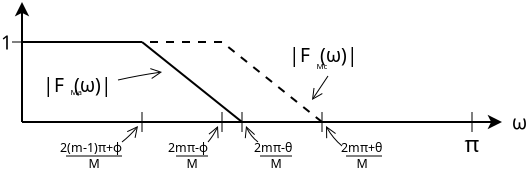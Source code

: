 <?xml version="1.0" encoding="UTF-8"?>
<dia:diagram xmlns:dia="http://www.lysator.liu.se/~alla/dia/">
  <dia:layer name="Background" visible="true" active="true">
    <dia:object type="Standard - Line" version="0" id="O0">
      <dia:attribute name="obj_pos">
        <dia:point val="5,74"/>
      </dia:attribute>
      <dia:attribute name="obj_bb">
        <dia:rectangle val="4.638,73.95;5.362,80.05"/>
      </dia:attribute>
      <dia:attribute name="conn_endpoints">
        <dia:point val="5,74"/>
        <dia:point val="5,80"/>
      </dia:attribute>
      <dia:attribute name="numcp">
        <dia:int val="1"/>
      </dia:attribute>
      <dia:attribute name="start_arrow">
        <dia:enum val="22"/>
      </dia:attribute>
      <dia:attribute name="start_arrow_length">
        <dia:real val="0.5"/>
      </dia:attribute>
      <dia:attribute name="start_arrow_width">
        <dia:real val="0.5"/>
      </dia:attribute>
    </dia:object>
    <dia:object type="Standard - Line" version="0" id="O1">
      <dia:attribute name="obj_pos">
        <dia:point val="5,80"/>
      </dia:attribute>
      <dia:attribute name="obj_bb">
        <dia:rectangle val="4.95,79.638;29.112,80.362"/>
      </dia:attribute>
      <dia:attribute name="conn_endpoints">
        <dia:point val="5,80"/>
        <dia:point val="29,80"/>
      </dia:attribute>
      <dia:attribute name="numcp">
        <dia:int val="1"/>
      </dia:attribute>
      <dia:attribute name="end_arrow">
        <dia:enum val="22"/>
      </dia:attribute>
      <dia:attribute name="end_arrow_length">
        <dia:real val="0.5"/>
      </dia:attribute>
      <dia:attribute name="end_arrow_width">
        <dia:real val="0.5"/>
      </dia:attribute>
    </dia:object>
    <dia:object type="Standard - Text" version="1" id="O2">
      <dia:attribute name="obj_pos">
        <dia:point val="29.5,80"/>
      </dia:attribute>
      <dia:attribute name="obj_bb">
        <dia:rectangle val="29.5,79.275;30.1,80.725"/>
      </dia:attribute>
      <dia:attribute name="text">
        <dia:composite type="text">
          <dia:attribute name="string">
            <dia:string>#ω#</dia:string>
          </dia:attribute>
          <dia:attribute name="font">
            <dia:font family="STIX" style="0" name="Courier"/>
          </dia:attribute>
          <dia:attribute name="height">
            <dia:real val="1.2"/>
          </dia:attribute>
          <dia:attribute name="pos">
            <dia:point val="29.5,80.257"/>
          </dia:attribute>
          <dia:attribute name="color">
            <dia:color val="#000000"/>
          </dia:attribute>
          <dia:attribute name="alignment">
            <dia:enum val="0"/>
          </dia:attribute>
        </dia:composite>
      </dia:attribute>
      <dia:attribute name="valign">
        <dia:enum val="2"/>
      </dia:attribute>
    </dia:object>
    <dia:object type="Standard - Line" version="0" id="O3">
      <dia:attribute name="obj_pos">
        <dia:point val="27.5,79.5"/>
      </dia:attribute>
      <dia:attribute name="obj_bb">
        <dia:rectangle val="27.49,79.49;27.51,80.51"/>
      </dia:attribute>
      <dia:attribute name="conn_endpoints">
        <dia:point val="27.5,79.5"/>
        <dia:point val="27.5,80.5"/>
      </dia:attribute>
      <dia:attribute name="numcp">
        <dia:int val="1"/>
      </dia:attribute>
      <dia:attribute name="line_width">
        <dia:real val="0.02"/>
      </dia:attribute>
    </dia:object>
    <dia:object type="Standard - Line" version="0" id="O4">
      <dia:attribute name="obj_pos">
        <dia:point val="5.5,76"/>
      </dia:attribute>
      <dia:attribute name="obj_bb">
        <dia:rectangle val="4.49,75.99;5.51,76.01"/>
      </dia:attribute>
      <dia:attribute name="conn_endpoints">
        <dia:point val="5.5,76"/>
        <dia:point val="4.5,76"/>
      </dia:attribute>
      <dia:attribute name="numcp">
        <dia:int val="1"/>
      </dia:attribute>
      <dia:attribute name="line_width">
        <dia:real val="0.02"/>
      </dia:attribute>
    </dia:object>
    <dia:object type="Standard - Text" version="1" id="O5">
      <dia:attribute name="obj_pos">
        <dia:point val="27.5,81.5"/>
      </dia:attribute>
      <dia:attribute name="obj_bb">
        <dia:rectangle val="27.218,80.345;27.782,82.05"/>
      </dia:attribute>
      <dia:attribute name="text">
        <dia:composite type="text">
          <dia:attribute name="string">
            <dia:string>#π#</dia:string>
          </dia:attribute>
          <dia:attribute name="font">
            <dia:font family="STIX" style="0" name="Courier"/>
          </dia:attribute>
          <dia:attribute name="height">
            <dia:real val="1.411"/>
          </dia:attribute>
          <dia:attribute name="pos">
            <dia:point val="27.5,81.5"/>
          </dia:attribute>
          <dia:attribute name="color">
            <dia:color val="#000000"/>
          </dia:attribute>
          <dia:attribute name="alignment">
            <dia:enum val="1"/>
          </dia:attribute>
        </dia:composite>
      </dia:attribute>
      <dia:attribute name="valign">
        <dia:enum val="3"/>
      </dia:attribute>
    </dia:object>
    <dia:object type="Standard - Line" version="0" id="O6">
      <dia:attribute name="obj_pos">
        <dia:point val="16,79.5"/>
      </dia:attribute>
      <dia:attribute name="obj_bb">
        <dia:rectangle val="15.99,79.49;16.01,80.51"/>
      </dia:attribute>
      <dia:attribute name="conn_endpoints">
        <dia:point val="16,79.5"/>
        <dia:point val="16,80.5"/>
      </dia:attribute>
      <dia:attribute name="numcp">
        <dia:int val="1"/>
      </dia:attribute>
      <dia:attribute name="line_width">
        <dia:real val="0.02"/>
      </dia:attribute>
    </dia:object>
    <dia:object type="Standard - Line" version="0" id="O7">
      <dia:attribute name="obj_pos">
        <dia:point val="20,79.5"/>
      </dia:attribute>
      <dia:attribute name="obj_bb">
        <dia:rectangle val="19.99,79.49;20.01,80.51"/>
      </dia:attribute>
      <dia:attribute name="conn_endpoints">
        <dia:point val="20,79.5"/>
        <dia:point val="20,80.5"/>
      </dia:attribute>
      <dia:attribute name="numcp">
        <dia:int val="1"/>
      </dia:attribute>
      <dia:attribute name="line_width">
        <dia:real val="0.02"/>
      </dia:attribute>
    </dia:object>
    <dia:object type="Standard - Text" version="1" id="O8">
      <dia:attribute name="obj_pos">
        <dia:point val="4.5,76"/>
      </dia:attribute>
      <dia:attribute name="obj_bb">
        <dia:rectangle val="4.02,75.275;4.5,76.725"/>
      </dia:attribute>
      <dia:attribute name="text">
        <dia:composite type="text">
          <dia:attribute name="string">
            <dia:string>#1#</dia:string>
          </dia:attribute>
          <dia:attribute name="font">
            <dia:font family="STIX" style="0" name="Courier"/>
          </dia:attribute>
          <dia:attribute name="height">
            <dia:real val="1.2"/>
          </dia:attribute>
          <dia:attribute name="pos">
            <dia:point val="4.5,76.257"/>
          </dia:attribute>
          <dia:attribute name="color">
            <dia:color val="#000000"/>
          </dia:attribute>
          <dia:attribute name="alignment">
            <dia:enum val="2"/>
          </dia:attribute>
        </dia:composite>
      </dia:attribute>
      <dia:attribute name="valign">
        <dia:enum val="2"/>
      </dia:attribute>
    </dia:object>
    <dia:object type="Standard - Line" version="0" id="O9">
      <dia:attribute name="obj_pos">
        <dia:point val="20,80"/>
      </dia:attribute>
      <dia:attribute name="obj_bb">
        <dia:rectangle val="14.93,75.93;20.07,80.07"/>
      </dia:attribute>
      <dia:attribute name="conn_endpoints">
        <dia:point val="20,80"/>
        <dia:point val="15,76"/>
      </dia:attribute>
      <dia:attribute name="numcp">
        <dia:int val="1"/>
      </dia:attribute>
      <dia:attribute name="line_style">
        <dia:enum val="1"/>
      </dia:attribute>
      <dia:attribute name="dashlength">
        <dia:real val="0.4"/>
      </dia:attribute>
      <dia:connections>
        <dia:connection handle="0" to="O7" connection="0"/>
      </dia:connections>
    </dia:object>
    <dia:object type="Standard - Line" version="0" id="O10">
      <dia:attribute name="obj_pos">
        <dia:point val="5,76"/>
      </dia:attribute>
      <dia:attribute name="obj_bb">
        <dia:rectangle val="4.95,75.95;11.05,76.05"/>
      </dia:attribute>
      <dia:attribute name="conn_endpoints">
        <dia:point val="5,76"/>
        <dia:point val="11,76"/>
      </dia:attribute>
      <dia:attribute name="numcp">
        <dia:int val="1"/>
      </dia:attribute>
      <dia:connections>
        <dia:connection handle="0" to="O4" connection="0"/>
      </dia:connections>
    </dia:object>
    <dia:object type="Standard - Line" version="0" id="O11">
      <dia:attribute name="obj_pos">
        <dia:point val="16,80"/>
      </dia:attribute>
      <dia:attribute name="obj_bb">
        <dia:rectangle val="10.93,75.93;16.07,80.07"/>
      </dia:attribute>
      <dia:attribute name="conn_endpoints">
        <dia:point val="16,80"/>
        <dia:point val="11,76"/>
      </dia:attribute>
      <dia:attribute name="numcp">
        <dia:int val="1"/>
      </dia:attribute>
      <dia:connections>
        <dia:connection handle="0" to="O6" connection="0"/>
      </dia:connections>
    </dia:object>
    <dia:object type="Standard - Arc" version="0" id="O12">
      <dia:attribute name="obj_pos">
        <dia:point val="10.8,80.2"/>
      </dia:attribute>
      <dia:attribute name="obj_bb">
        <dia:rectangle val="9.965,80.165;10.835,81.035"/>
      </dia:attribute>
      <dia:attribute name="conn_endpoints">
        <dia:point val="10.8,80.2"/>
        <dia:point val="10,81"/>
      </dia:attribute>
      <dia:attribute name="curve_distance">
        <dia:real val="-0.034"/>
      </dia:attribute>
      <dia:attribute name="line_width">
        <dia:real val="0.05"/>
      </dia:attribute>
      <dia:attribute name="start_arrow">
        <dia:enum val="1"/>
      </dia:attribute>
      <dia:attribute name="start_arrow_length">
        <dia:real val="0.5"/>
      </dia:attribute>
      <dia:attribute name="start_arrow_width">
        <dia:real val="0.5"/>
      </dia:attribute>
    </dia:object>
    <dia:object type="Standard - Arc" version="0" id="O13">
      <dia:attribute name="obj_pos">
        <dia:point val="16.8,81"/>
      </dia:attribute>
      <dia:attribute name="obj_bb">
        <dia:rectangle val="16.132,80.165;16.835,81.035"/>
      </dia:attribute>
      <dia:attribute name="conn_endpoints">
        <dia:point val="16.8,81"/>
        <dia:point val="16.2,80.2"/>
      </dia:attribute>
      <dia:attribute name="curve_distance">
        <dia:real val="-0.07"/>
      </dia:attribute>
      <dia:attribute name="line_width">
        <dia:real val="0.05"/>
      </dia:attribute>
      <dia:attribute name="end_arrow">
        <dia:enum val="1"/>
      </dia:attribute>
      <dia:attribute name="end_arrow_length">
        <dia:real val="0.5"/>
      </dia:attribute>
      <dia:attribute name="end_arrow_width">
        <dia:real val="0.5"/>
      </dia:attribute>
    </dia:object>
    <dia:object type="Standard - Arc" version="0" id="O14">
      <dia:attribute name="obj_pos">
        <dia:point val="14.3,81"/>
      </dia:attribute>
      <dia:attribute name="obj_bb">
        <dia:rectangle val="14.266,80.166;14.838,81.034"/>
      </dia:attribute>
      <dia:attribute name="conn_endpoints">
        <dia:point val="14.3,81"/>
        <dia:point val="14.8,80.2"/>
      </dia:attribute>
      <dia:attribute name="curve_distance">
        <dia:real val="0.034"/>
      </dia:attribute>
      <dia:attribute name="line_width">
        <dia:real val="0.05"/>
      </dia:attribute>
      <dia:attribute name="end_arrow">
        <dia:enum val="1"/>
      </dia:attribute>
      <dia:attribute name="end_arrow_length">
        <dia:real val="0.5"/>
      </dia:attribute>
      <dia:attribute name="end_arrow_width">
        <dia:real val="0.5"/>
      </dia:attribute>
    </dia:object>
    <dia:object type="Standard - Arc" version="0" id="O15">
      <dia:attribute name="obj_pos">
        <dia:point val="12,77.5"/>
      </dia:attribute>
      <dia:attribute name="obj_bb">
        <dia:rectangle val="9.771,77.292;12.029,77.929"/>
      </dia:attribute>
      <dia:attribute name="conn_endpoints">
        <dia:point val="12,77.5"/>
        <dia:point val="9.8,77.9"/>
      </dia:attribute>
      <dia:attribute name="curve_distance">
        <dia:real val="0.023"/>
      </dia:attribute>
      <dia:attribute name="line_width">
        <dia:real val="0.05"/>
      </dia:attribute>
      <dia:attribute name="start_arrow">
        <dia:enum val="1"/>
      </dia:attribute>
      <dia:attribute name="start_arrow_length">
        <dia:real val="0.5"/>
      </dia:attribute>
      <dia:attribute name="start_arrow_width">
        <dia:real val="0.5"/>
      </dia:attribute>
    </dia:object>
    <dia:object type="Standard - Line" version="0" id="O16">
      <dia:attribute name="obj_pos">
        <dia:point val="15,79.5"/>
      </dia:attribute>
      <dia:attribute name="obj_bb">
        <dia:rectangle val="14.99,79.49;15.01,80.51"/>
      </dia:attribute>
      <dia:attribute name="conn_endpoints">
        <dia:point val="15,79.5"/>
        <dia:point val="15,80.5"/>
      </dia:attribute>
      <dia:attribute name="numcp">
        <dia:int val="1"/>
      </dia:attribute>
      <dia:attribute name="line_width">
        <dia:real val="0.02"/>
      </dia:attribute>
    </dia:object>
    <dia:object type="Standard - Arc" version="0" id="O17">
      <dia:attribute name="obj_pos">
        <dia:point val="21,81.2"/>
      </dia:attribute>
      <dia:attribute name="obj_bb">
        <dia:rectangle val="20.165,80.165;21.035,81.235"/>
      </dia:attribute>
      <dia:attribute name="conn_endpoints">
        <dia:point val="21,81.2"/>
        <dia:point val="20.2,80.2"/>
      </dia:attribute>
      <dia:attribute name="curve_distance">
        <dia:real val="-0.063"/>
      </dia:attribute>
      <dia:attribute name="line_width">
        <dia:real val="0.05"/>
      </dia:attribute>
      <dia:attribute name="end_arrow">
        <dia:enum val="1"/>
      </dia:attribute>
      <dia:attribute name="end_arrow_length">
        <dia:real val="0.5"/>
      </dia:attribute>
      <dia:attribute name="end_arrow_width">
        <dia:real val="0.5"/>
      </dia:attribute>
    </dia:object>
    <dia:group>
      <dia:object type="Standard - Text" version="1" id="O18">
        <dia:attribute name="obj_pos">
          <dia:point val="18.5,81.5"/>
        </dia:attribute>
        <dia:attribute name="obj_bb">
          <dia:rectangle val="16.883,80.862;18.5,81.802"/>
        </dia:attribute>
        <dia:attribute name="text">
          <dia:composite type="text">
            <dia:attribute name="string">
              <dia:string>#2mπ-θ#</dia:string>
            </dia:attribute>
            <dia:attribute name="font">
              <dia:font family="STIX" style="0" name="Courier"/>
            </dia:attribute>
            <dia:attribute name="height">
              <dia:real val="0.776"/>
            </dia:attribute>
            <dia:attribute name="pos">
              <dia:point val="18.5,81.5"/>
            </dia:attribute>
            <dia:attribute name="color">
              <dia:color val="#000000"/>
            </dia:attribute>
            <dia:attribute name="alignment">
              <dia:enum val="2"/>
            </dia:attribute>
          </dia:composite>
        </dia:attribute>
        <dia:attribute name="valign">
          <dia:enum val="3"/>
        </dia:attribute>
      </dia:object>
      <dia:object type="Standard - Line" version="0" id="O19">
        <dia:attribute name="obj_pos">
          <dia:point val="16.9,81.7"/>
        </dia:attribute>
        <dia:attribute name="obj_bb">
          <dia:rectangle val="16.875,81.675;18.525,81.725"/>
        </dia:attribute>
        <dia:attribute name="conn_endpoints">
          <dia:point val="16.9,81.7"/>
          <dia:point val="18.5,81.7"/>
        </dia:attribute>
        <dia:attribute name="numcp">
          <dia:int val="1"/>
        </dia:attribute>
        <dia:attribute name="line_width">
          <dia:real val="0.05"/>
        </dia:attribute>
      </dia:object>
      <dia:object type="Standard - Text" version="1" id="O20">
        <dia:attribute name="obj_pos">
          <dia:point val="17.7,82.3"/>
        </dia:attribute>
        <dia:attribute name="obj_bb">
          <dia:rectangle val="17.433,81.725;17.968,82.445"/>
        </dia:attribute>
        <dia:attribute name="text">
          <dia:composite type="text">
            <dia:attribute name="string">
              <dia:string>#M#</dia:string>
            </dia:attribute>
            <dia:attribute name="font">
              <dia:font family="sans" style="0" name="Helvetica"/>
            </dia:attribute>
            <dia:attribute name="height">
              <dia:real val="0.776"/>
            </dia:attribute>
            <dia:attribute name="pos">
              <dia:point val="17.7,82.3"/>
            </dia:attribute>
            <dia:attribute name="color">
              <dia:color val="#000000"/>
            </dia:attribute>
            <dia:attribute name="alignment">
              <dia:enum val="1"/>
            </dia:attribute>
          </dia:composite>
        </dia:attribute>
        <dia:attribute name="valign">
          <dia:enum val="3"/>
        </dia:attribute>
      </dia:object>
    </dia:group>
    <dia:group>
      <dia:object type="Standard - Text" version="1" id="O21">
        <dia:attribute name="obj_pos">
          <dia:point val="23,81.5"/>
        </dia:attribute>
        <dia:attribute name="obj_bb">
          <dia:rectangle val="21.165,80.862;23,81.802"/>
        </dia:attribute>
        <dia:attribute name="text">
          <dia:composite type="text">
            <dia:attribute name="string">
              <dia:string>#2mπ+θ#</dia:string>
            </dia:attribute>
            <dia:attribute name="font">
              <dia:font family="STIX" style="0" name="Courier"/>
            </dia:attribute>
            <dia:attribute name="height">
              <dia:real val="0.776"/>
            </dia:attribute>
            <dia:attribute name="pos">
              <dia:point val="23,81.5"/>
            </dia:attribute>
            <dia:attribute name="color">
              <dia:color val="#000000"/>
            </dia:attribute>
            <dia:attribute name="alignment">
              <dia:enum val="2"/>
            </dia:attribute>
          </dia:composite>
        </dia:attribute>
        <dia:attribute name="valign">
          <dia:enum val="3"/>
        </dia:attribute>
      </dia:object>
      <dia:object type="Standard - Line" version="0" id="O22">
        <dia:attribute name="obj_pos">
          <dia:point val="21.2,81.7"/>
        </dia:attribute>
        <dia:attribute name="obj_bb">
          <dia:rectangle val="21.175,81.675;23.025,81.725"/>
        </dia:attribute>
        <dia:attribute name="conn_endpoints">
          <dia:point val="21.2,81.7"/>
          <dia:point val="23,81.7"/>
        </dia:attribute>
        <dia:attribute name="numcp">
          <dia:int val="1"/>
        </dia:attribute>
        <dia:attribute name="line_width">
          <dia:real val="0.05"/>
        </dia:attribute>
      </dia:object>
      <dia:object type="Standard - Text" version="1" id="O23">
        <dia:attribute name="obj_pos">
          <dia:point val="22,82.3"/>
        </dia:attribute>
        <dia:attribute name="obj_bb">
          <dia:rectangle val="21.733,81.725;22.267,82.445"/>
        </dia:attribute>
        <dia:attribute name="text">
          <dia:composite type="text">
            <dia:attribute name="string">
              <dia:string>#M#</dia:string>
            </dia:attribute>
            <dia:attribute name="font">
              <dia:font family="sans" style="0" name="Helvetica"/>
            </dia:attribute>
            <dia:attribute name="height">
              <dia:real val="0.776"/>
            </dia:attribute>
            <dia:attribute name="pos">
              <dia:point val="22,82.3"/>
            </dia:attribute>
            <dia:attribute name="color">
              <dia:color val="#000000"/>
            </dia:attribute>
            <dia:attribute name="alignment">
              <dia:enum val="1"/>
            </dia:attribute>
          </dia:composite>
        </dia:attribute>
        <dia:attribute name="valign">
          <dia:enum val="3"/>
        </dia:attribute>
      </dia:object>
    </dia:group>
    <dia:object type="Standard - Line" version="0" id="O24">
      <dia:attribute name="obj_pos">
        <dia:point val="9,76"/>
      </dia:attribute>
      <dia:attribute name="obj_bb">
        <dia:rectangle val="8.95,75.95;15.05,76.05"/>
      </dia:attribute>
      <dia:attribute name="conn_endpoints">
        <dia:point val="9,76"/>
        <dia:point val="15,76"/>
      </dia:attribute>
      <dia:attribute name="numcp">
        <dia:int val="1"/>
      </dia:attribute>
      <dia:attribute name="line_style">
        <dia:enum val="1"/>
      </dia:attribute>
      <dia:attribute name="dashlength">
        <dia:real val="0.4"/>
      </dia:attribute>
    </dia:object>
    <dia:object type="Standard - Line" version="0" id="O25">
      <dia:attribute name="obj_pos">
        <dia:point val="11,79.5"/>
      </dia:attribute>
      <dia:attribute name="obj_bb">
        <dia:rectangle val="10.99,79.49;11.01,80.51"/>
      </dia:attribute>
      <dia:attribute name="conn_endpoints">
        <dia:point val="11,79.5"/>
        <dia:point val="11,80.5"/>
      </dia:attribute>
      <dia:attribute name="numcp">
        <dia:int val="1"/>
      </dia:attribute>
      <dia:attribute name="line_width">
        <dia:real val="0.02"/>
      </dia:attribute>
    </dia:object>
    <dia:group>
      <dia:object type="Standard - Arc" version="0" id="O26">
        <dia:attribute name="obj_pos">
          <dia:point val="20.3,77.7"/>
        </dia:attribute>
        <dia:attribute name="obj_bb">
          <dia:rectangle val="-nan,-nan;-nan,-nan"/>
        </dia:attribute>
        <dia:attribute name="conn_endpoints">
          <dia:point val="20.3,77.7"/>
          <dia:point val="19.5,78.9"/>
        </dia:attribute>
        <dia:attribute name="curve_distance">
          <dia:real val="-0"/>
        </dia:attribute>
        <dia:attribute name="line_width">
          <dia:real val="0.05"/>
        </dia:attribute>
        <dia:attribute name="end_arrow">
          <dia:enum val="1"/>
        </dia:attribute>
        <dia:attribute name="end_arrow_length">
          <dia:real val="0.5"/>
        </dia:attribute>
        <dia:attribute name="end_arrow_width">
          <dia:real val="0.5"/>
        </dia:attribute>
      </dia:object>
      <dia:object type="Standard - Text" version="1" id="O27">
        <dia:attribute name="obj_pos">
          <dia:point val="14.3,81.5"/>
        </dia:attribute>
        <dia:attribute name="obj_bb">
          <dia:rectangle val="12.602,80.862;14.3,81.802"/>
        </dia:attribute>
        <dia:attribute name="text">
          <dia:composite type="text">
            <dia:attribute name="string">
              <dia:string>#2mπ-ϕ#</dia:string>
            </dia:attribute>
            <dia:attribute name="font">
              <dia:font family="STIX" style="0" name="Courier"/>
            </dia:attribute>
            <dia:attribute name="height">
              <dia:real val="0.776"/>
            </dia:attribute>
            <dia:attribute name="pos">
              <dia:point val="14.3,81.5"/>
            </dia:attribute>
            <dia:attribute name="color">
              <dia:color val="#000000"/>
            </dia:attribute>
            <dia:attribute name="alignment">
              <dia:enum val="2"/>
            </dia:attribute>
          </dia:composite>
        </dia:attribute>
        <dia:attribute name="valign">
          <dia:enum val="3"/>
        </dia:attribute>
      </dia:object>
      <dia:object type="Standard - Line" version="0" id="O28">
        <dia:attribute name="obj_pos">
          <dia:point val="12.7,81.7"/>
        </dia:attribute>
        <dia:attribute name="obj_bb">
          <dia:rectangle val="12.675,81.675;14.325,81.725"/>
        </dia:attribute>
        <dia:attribute name="conn_endpoints">
          <dia:point val="12.7,81.7"/>
          <dia:point val="14.3,81.7"/>
        </dia:attribute>
        <dia:attribute name="numcp">
          <dia:int val="1"/>
        </dia:attribute>
        <dia:attribute name="line_width">
          <dia:real val="0.05"/>
        </dia:attribute>
      </dia:object>
      <dia:object type="Standard - Text" version="1" id="O29">
        <dia:attribute name="obj_pos">
          <dia:point val="13.5,82.3"/>
        </dia:attribute>
        <dia:attribute name="obj_bb">
          <dia:rectangle val="13.232,81.725;13.768,82.445"/>
        </dia:attribute>
        <dia:attribute name="text">
          <dia:composite type="text">
            <dia:attribute name="string">
              <dia:string>#M#</dia:string>
            </dia:attribute>
            <dia:attribute name="font">
              <dia:font family="sans" style="0" name="Helvetica"/>
            </dia:attribute>
            <dia:attribute name="height">
              <dia:real val="0.776"/>
            </dia:attribute>
            <dia:attribute name="pos">
              <dia:point val="13.5,82.3"/>
            </dia:attribute>
            <dia:attribute name="color">
              <dia:color val="#000000"/>
            </dia:attribute>
            <dia:attribute name="alignment">
              <dia:enum val="1"/>
            </dia:attribute>
          </dia:composite>
        </dia:attribute>
        <dia:attribute name="valign">
          <dia:enum val="3"/>
        </dia:attribute>
      </dia:object>
    </dia:group>
    <dia:group>
      <dia:object type="Standard - Text" version="1" id="O30">
        <dia:attribute name="obj_pos">
          <dia:point val="21.8,77"/>
        </dia:attribute>
        <dia:attribute name="obj_bb">
          <dia:rectangle val="19.16,76.017;21.8,77.468"/>
        </dia:attribute>
        <dia:attribute name="text">
          <dia:composite type="text">
            <dia:attribute name="string">
              <dia:string>#|F  (ω)|#</dia:string>
            </dia:attribute>
            <dia:attribute name="font">
              <dia:font family="STIX" style="0" name="Courier"/>
            </dia:attribute>
            <dia:attribute name="height">
              <dia:real val="1.2"/>
            </dia:attribute>
            <dia:attribute name="pos">
              <dia:point val="21.8,77"/>
            </dia:attribute>
            <dia:attribute name="color">
              <dia:color val="#000000"/>
            </dia:attribute>
            <dia:attribute name="alignment">
              <dia:enum val="2"/>
            </dia:attribute>
          </dia:composite>
        </dia:attribute>
        <dia:attribute name="valign">
          <dia:enum val="3"/>
        </dia:attribute>
      </dia:object>
      <dia:object type="Standard - Text" version="1" id="O31">
        <dia:attribute name="obj_pos">
          <dia:point val="20,77.2"/>
        </dia:attribute>
        <dia:attribute name="obj_bb">
          <dia:rectangle val="19.736,76.901;20.264,77.499"/>
        </dia:attribute>
        <dia:attribute name="text">
          <dia:composite type="text">
            <dia:attribute name="string">
              <dia:string>#Mc#</dia:string>
            </dia:attribute>
            <dia:attribute name="font">
              <dia:font family="STIX" style="0" name="Courier"/>
            </dia:attribute>
            <dia:attribute name="height">
              <dia:real val="0.494"/>
            </dia:attribute>
            <dia:attribute name="pos">
              <dia:point val="20,77.306"/>
            </dia:attribute>
            <dia:attribute name="color">
              <dia:color val="#000000"/>
            </dia:attribute>
            <dia:attribute name="alignment">
              <dia:enum val="1"/>
            </dia:attribute>
          </dia:composite>
        </dia:attribute>
        <dia:attribute name="valign">
          <dia:enum val="2"/>
        </dia:attribute>
      </dia:object>
    </dia:group>
    <dia:group>
      <dia:object type="Standard - Text" version="1" id="O32">
        <dia:attribute name="obj_pos">
          <dia:point val="9.5,78.5"/>
        </dia:attribute>
        <dia:attribute name="obj_bb">
          <dia:rectangle val="6.86,77.517;9.5,78.968"/>
        </dia:attribute>
        <dia:attribute name="text">
          <dia:composite type="text">
            <dia:attribute name="string">
              <dia:string>#|F  (ω)|#</dia:string>
            </dia:attribute>
            <dia:attribute name="font">
              <dia:font family="STIX" style="0" name="Courier"/>
            </dia:attribute>
            <dia:attribute name="height">
              <dia:real val="1.2"/>
            </dia:attribute>
            <dia:attribute name="pos">
              <dia:point val="9.5,78.5"/>
            </dia:attribute>
            <dia:attribute name="color">
              <dia:color val="#000000"/>
            </dia:attribute>
            <dia:attribute name="alignment">
              <dia:enum val="2"/>
            </dia:attribute>
          </dia:composite>
        </dia:attribute>
        <dia:attribute name="valign">
          <dia:enum val="3"/>
        </dia:attribute>
      </dia:object>
      <dia:object type="Standard - Text" version="1" id="O33">
        <dia:attribute name="obj_pos">
          <dia:point val="7.7,78.5"/>
        </dia:attribute>
        <dia:attribute name="obj_bb">
          <dia:rectangle val="7.436,78.201;7.964,78.799"/>
        </dia:attribute>
        <dia:attribute name="text">
          <dia:composite type="text">
            <dia:attribute name="string">
              <dia:string>#Ma#</dia:string>
            </dia:attribute>
            <dia:attribute name="font">
              <dia:font family="STIX" style="0" name="Courier"/>
            </dia:attribute>
            <dia:attribute name="height">
              <dia:real val="0.494"/>
            </dia:attribute>
            <dia:attribute name="pos">
              <dia:point val="7.7,78.606"/>
            </dia:attribute>
            <dia:attribute name="color">
              <dia:color val="#000000"/>
            </dia:attribute>
            <dia:attribute name="alignment">
              <dia:enum val="1"/>
            </dia:attribute>
          </dia:composite>
        </dia:attribute>
        <dia:attribute name="valign">
          <dia:enum val="2"/>
        </dia:attribute>
      </dia:object>
    </dia:group>
    <dia:group>
      <dia:object type="Standard - Text" version="1" id="O34">
        <dia:attribute name="obj_pos">
          <dia:point val="10,81.5"/>
        </dia:attribute>
        <dia:attribute name="obj_bb">
          <dia:rectangle val="7.152,80.862;10,81.802"/>
        </dia:attribute>
        <dia:attribute name="text">
          <dia:composite type="text">
            <dia:attribute name="string">
              <dia:string>#2(m-1)π+ϕ#</dia:string>
            </dia:attribute>
            <dia:attribute name="font">
              <dia:font family="STIX" style="0" name="Courier"/>
            </dia:attribute>
            <dia:attribute name="height">
              <dia:real val="0.776"/>
            </dia:attribute>
            <dia:attribute name="pos">
              <dia:point val="10,81.5"/>
            </dia:attribute>
            <dia:attribute name="color">
              <dia:color val="#000000"/>
            </dia:attribute>
            <dia:attribute name="alignment">
              <dia:enum val="2"/>
            </dia:attribute>
          </dia:composite>
        </dia:attribute>
        <dia:attribute name="valign">
          <dia:enum val="3"/>
        </dia:attribute>
      </dia:object>
      <dia:object type="Standard - Line" version="0" id="O35">
        <dia:attribute name="obj_pos">
          <dia:point val="7.2,81.7"/>
        </dia:attribute>
        <dia:attribute name="obj_bb">
          <dia:rectangle val="7.175,81.675;10.025,81.725"/>
        </dia:attribute>
        <dia:attribute name="conn_endpoints">
          <dia:point val="7.2,81.7"/>
          <dia:point val="10,81.7"/>
        </dia:attribute>
        <dia:attribute name="numcp">
          <dia:int val="1"/>
        </dia:attribute>
        <dia:attribute name="line_width">
          <dia:real val="0.05"/>
        </dia:attribute>
      </dia:object>
      <dia:object type="Standard - Text" version="1" id="O36">
        <dia:attribute name="obj_pos">
          <dia:point val="8.6,82.3"/>
        </dia:attribute>
        <dia:attribute name="obj_bb">
          <dia:rectangle val="8.332,81.725;8.867,82.445"/>
        </dia:attribute>
        <dia:attribute name="text">
          <dia:composite type="text">
            <dia:attribute name="string">
              <dia:string>#M#</dia:string>
            </dia:attribute>
            <dia:attribute name="font">
              <dia:font family="sans" style="0" name="Helvetica"/>
            </dia:attribute>
            <dia:attribute name="height">
              <dia:real val="0.776"/>
            </dia:attribute>
            <dia:attribute name="pos">
              <dia:point val="8.6,82.3"/>
            </dia:attribute>
            <dia:attribute name="color">
              <dia:color val="#000000"/>
            </dia:attribute>
            <dia:attribute name="alignment">
              <dia:enum val="1"/>
            </dia:attribute>
          </dia:composite>
        </dia:attribute>
        <dia:attribute name="valign">
          <dia:enum val="3"/>
        </dia:attribute>
      </dia:object>
    </dia:group>
  </dia:layer>
</dia:diagram>
